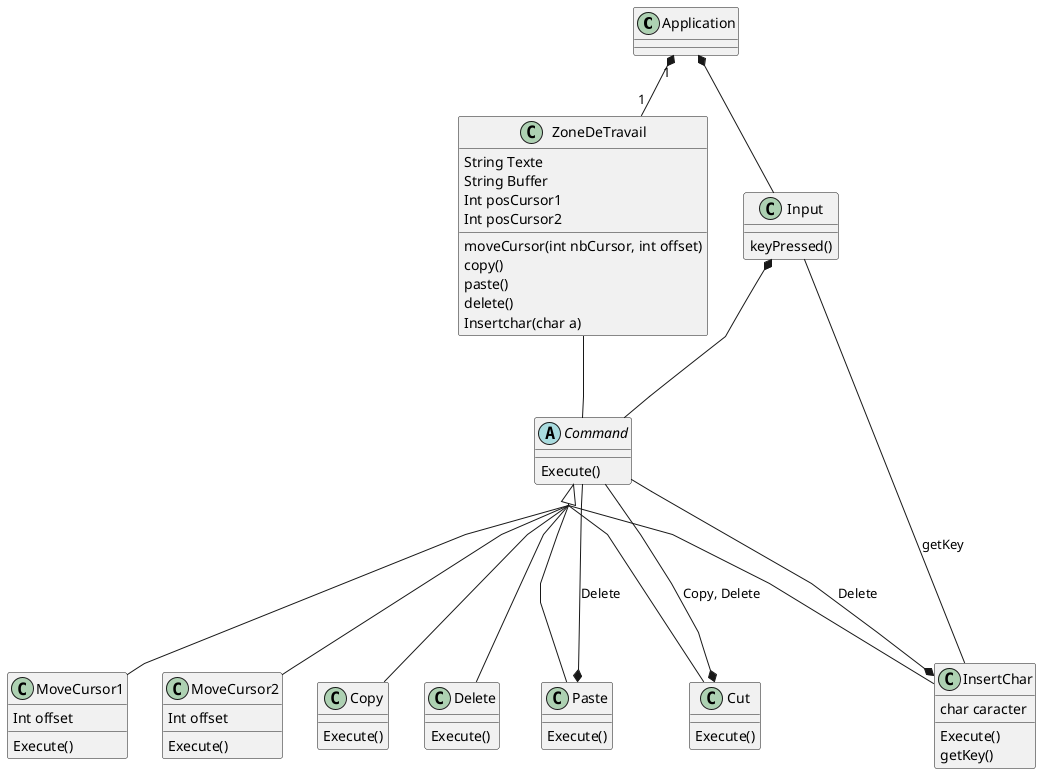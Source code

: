 @startuml
skinparam groupInheritance 4
skinparam Linetype polyline


class Application {
 
}

class ZoneDeTravail {
    String Texte
    String Buffer
    Int posCursor1
    Int posCursor2

    moveCursor(int nbCursor, int offset)
    copy()
    paste()
    delete()
    Insertchar(char a)
}

class Input {
    keyPressed()
}

abstract Command {
    Execute()
}

class MoveCursor1 {
    Int offset
    Execute()
}
class MoveCursor2 {
    Int offset
    Execute()
}

class Copy {
    Execute()
}

class Delete{
    Execute()
}

class Paste {
    Execute()
}

class Cut {
    Execute()
}

class InsertChar {
    char caracter
    Execute()
    getKey()
}

Application "1" *-- "1" ZoneDeTravail
Application *-- Input
Input *-- Command
ZoneDeTravail -- Command

Command <|--- MoveCursor1
Command <|--- MoveCursor2
Command <|--- Delete
Command <|--- Copy

Command <|--- Paste
Command <|--- Cut
Command <|--- InsertChar

Command --* Cut : Copy, Delete
Command --* InsertChar : Delete
Command --* Paste : Delete
Input -- InsertChar : getKey

@enduml